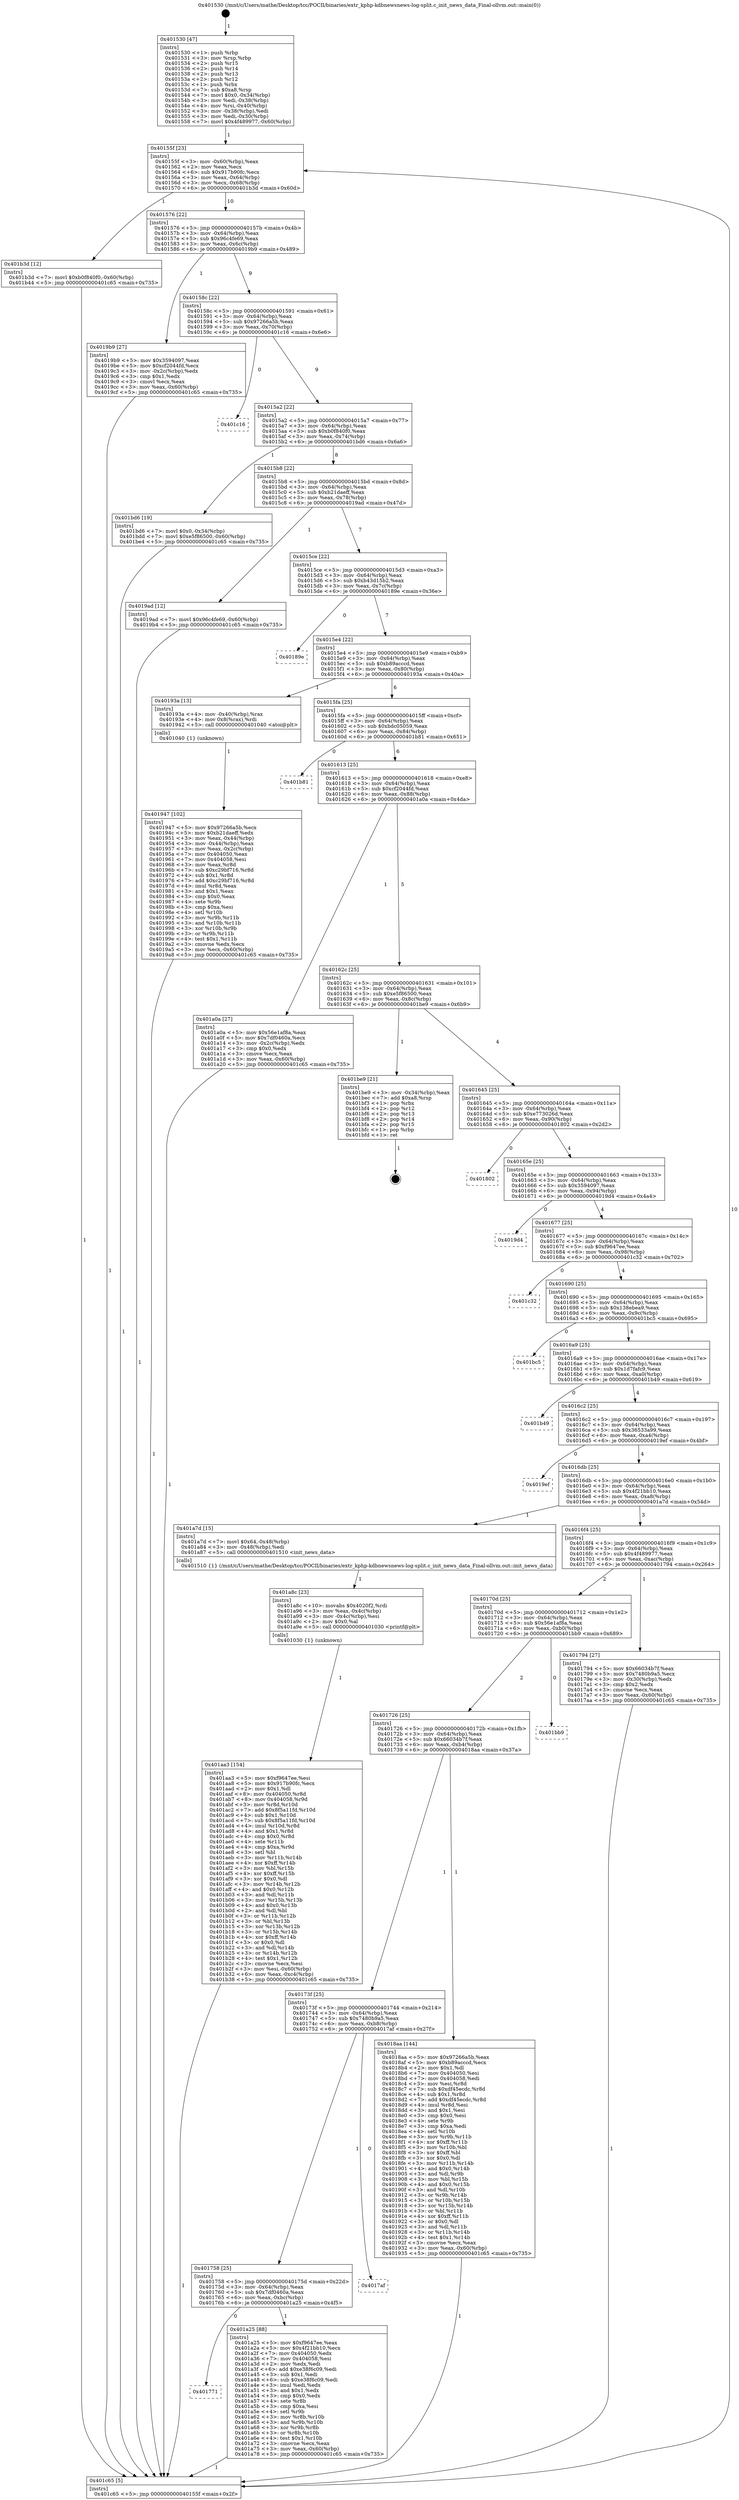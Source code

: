 digraph "0x401530" {
  label = "0x401530 (/mnt/c/Users/mathe/Desktop/tcc/POCII/binaries/extr_kphp-kdbnewsnews-log-split.c_init_news_data_Final-ollvm.out::main(0))"
  labelloc = "t"
  node[shape=record]

  Entry [label="",width=0.3,height=0.3,shape=circle,fillcolor=black,style=filled]
  "0x40155f" [label="{
     0x40155f [23]\l
     | [instrs]\l
     &nbsp;&nbsp;0x40155f \<+3\>: mov -0x60(%rbp),%eax\l
     &nbsp;&nbsp;0x401562 \<+2\>: mov %eax,%ecx\l
     &nbsp;&nbsp;0x401564 \<+6\>: sub $0x917b90fc,%ecx\l
     &nbsp;&nbsp;0x40156a \<+3\>: mov %eax,-0x64(%rbp)\l
     &nbsp;&nbsp;0x40156d \<+3\>: mov %ecx,-0x68(%rbp)\l
     &nbsp;&nbsp;0x401570 \<+6\>: je 0000000000401b3d \<main+0x60d\>\l
  }"]
  "0x401b3d" [label="{
     0x401b3d [12]\l
     | [instrs]\l
     &nbsp;&nbsp;0x401b3d \<+7\>: movl $0xb0f840f0,-0x60(%rbp)\l
     &nbsp;&nbsp;0x401b44 \<+5\>: jmp 0000000000401c65 \<main+0x735\>\l
  }"]
  "0x401576" [label="{
     0x401576 [22]\l
     | [instrs]\l
     &nbsp;&nbsp;0x401576 \<+5\>: jmp 000000000040157b \<main+0x4b\>\l
     &nbsp;&nbsp;0x40157b \<+3\>: mov -0x64(%rbp),%eax\l
     &nbsp;&nbsp;0x40157e \<+5\>: sub $0x96c4fe69,%eax\l
     &nbsp;&nbsp;0x401583 \<+3\>: mov %eax,-0x6c(%rbp)\l
     &nbsp;&nbsp;0x401586 \<+6\>: je 00000000004019b9 \<main+0x489\>\l
  }"]
  Exit [label="",width=0.3,height=0.3,shape=circle,fillcolor=black,style=filled,peripheries=2]
  "0x4019b9" [label="{
     0x4019b9 [27]\l
     | [instrs]\l
     &nbsp;&nbsp;0x4019b9 \<+5\>: mov $0x3594097,%eax\l
     &nbsp;&nbsp;0x4019be \<+5\>: mov $0xcf2044fd,%ecx\l
     &nbsp;&nbsp;0x4019c3 \<+3\>: mov -0x2c(%rbp),%edx\l
     &nbsp;&nbsp;0x4019c6 \<+3\>: cmp $0x1,%edx\l
     &nbsp;&nbsp;0x4019c9 \<+3\>: cmovl %ecx,%eax\l
     &nbsp;&nbsp;0x4019cc \<+3\>: mov %eax,-0x60(%rbp)\l
     &nbsp;&nbsp;0x4019cf \<+5\>: jmp 0000000000401c65 \<main+0x735\>\l
  }"]
  "0x40158c" [label="{
     0x40158c [22]\l
     | [instrs]\l
     &nbsp;&nbsp;0x40158c \<+5\>: jmp 0000000000401591 \<main+0x61\>\l
     &nbsp;&nbsp;0x401591 \<+3\>: mov -0x64(%rbp),%eax\l
     &nbsp;&nbsp;0x401594 \<+5\>: sub $0x97266a5b,%eax\l
     &nbsp;&nbsp;0x401599 \<+3\>: mov %eax,-0x70(%rbp)\l
     &nbsp;&nbsp;0x40159c \<+6\>: je 0000000000401c16 \<main+0x6e6\>\l
  }"]
  "0x401aa3" [label="{
     0x401aa3 [154]\l
     | [instrs]\l
     &nbsp;&nbsp;0x401aa3 \<+5\>: mov $0xf9647ee,%esi\l
     &nbsp;&nbsp;0x401aa8 \<+5\>: mov $0x917b90fc,%ecx\l
     &nbsp;&nbsp;0x401aad \<+2\>: mov $0x1,%dl\l
     &nbsp;&nbsp;0x401aaf \<+8\>: mov 0x404050,%r8d\l
     &nbsp;&nbsp;0x401ab7 \<+8\>: mov 0x404058,%r9d\l
     &nbsp;&nbsp;0x401abf \<+3\>: mov %r8d,%r10d\l
     &nbsp;&nbsp;0x401ac2 \<+7\>: add $0x8f5a11fd,%r10d\l
     &nbsp;&nbsp;0x401ac9 \<+4\>: sub $0x1,%r10d\l
     &nbsp;&nbsp;0x401acd \<+7\>: sub $0x8f5a11fd,%r10d\l
     &nbsp;&nbsp;0x401ad4 \<+4\>: imul %r10d,%r8d\l
     &nbsp;&nbsp;0x401ad8 \<+4\>: and $0x1,%r8d\l
     &nbsp;&nbsp;0x401adc \<+4\>: cmp $0x0,%r8d\l
     &nbsp;&nbsp;0x401ae0 \<+4\>: sete %r11b\l
     &nbsp;&nbsp;0x401ae4 \<+4\>: cmp $0xa,%r9d\l
     &nbsp;&nbsp;0x401ae8 \<+3\>: setl %bl\l
     &nbsp;&nbsp;0x401aeb \<+3\>: mov %r11b,%r14b\l
     &nbsp;&nbsp;0x401aee \<+4\>: xor $0xff,%r14b\l
     &nbsp;&nbsp;0x401af2 \<+3\>: mov %bl,%r15b\l
     &nbsp;&nbsp;0x401af5 \<+4\>: xor $0xff,%r15b\l
     &nbsp;&nbsp;0x401af9 \<+3\>: xor $0x0,%dl\l
     &nbsp;&nbsp;0x401afc \<+3\>: mov %r14b,%r12b\l
     &nbsp;&nbsp;0x401aff \<+4\>: and $0x0,%r12b\l
     &nbsp;&nbsp;0x401b03 \<+3\>: and %dl,%r11b\l
     &nbsp;&nbsp;0x401b06 \<+3\>: mov %r15b,%r13b\l
     &nbsp;&nbsp;0x401b09 \<+4\>: and $0x0,%r13b\l
     &nbsp;&nbsp;0x401b0d \<+2\>: and %dl,%bl\l
     &nbsp;&nbsp;0x401b0f \<+3\>: or %r11b,%r12b\l
     &nbsp;&nbsp;0x401b12 \<+3\>: or %bl,%r13b\l
     &nbsp;&nbsp;0x401b15 \<+3\>: xor %r13b,%r12b\l
     &nbsp;&nbsp;0x401b18 \<+3\>: or %r15b,%r14b\l
     &nbsp;&nbsp;0x401b1b \<+4\>: xor $0xff,%r14b\l
     &nbsp;&nbsp;0x401b1f \<+3\>: or $0x0,%dl\l
     &nbsp;&nbsp;0x401b22 \<+3\>: and %dl,%r14b\l
     &nbsp;&nbsp;0x401b25 \<+3\>: or %r14b,%r12b\l
     &nbsp;&nbsp;0x401b28 \<+4\>: test $0x1,%r12b\l
     &nbsp;&nbsp;0x401b2c \<+3\>: cmovne %ecx,%esi\l
     &nbsp;&nbsp;0x401b2f \<+3\>: mov %esi,-0x60(%rbp)\l
     &nbsp;&nbsp;0x401b32 \<+6\>: mov %eax,-0xc4(%rbp)\l
     &nbsp;&nbsp;0x401b38 \<+5\>: jmp 0000000000401c65 \<main+0x735\>\l
  }"]
  "0x401c16" [label="{
     0x401c16\l
  }", style=dashed]
  "0x4015a2" [label="{
     0x4015a2 [22]\l
     | [instrs]\l
     &nbsp;&nbsp;0x4015a2 \<+5\>: jmp 00000000004015a7 \<main+0x77\>\l
     &nbsp;&nbsp;0x4015a7 \<+3\>: mov -0x64(%rbp),%eax\l
     &nbsp;&nbsp;0x4015aa \<+5\>: sub $0xb0f840f0,%eax\l
     &nbsp;&nbsp;0x4015af \<+3\>: mov %eax,-0x74(%rbp)\l
     &nbsp;&nbsp;0x4015b2 \<+6\>: je 0000000000401bd6 \<main+0x6a6\>\l
  }"]
  "0x401a8c" [label="{
     0x401a8c [23]\l
     | [instrs]\l
     &nbsp;&nbsp;0x401a8c \<+10\>: movabs $0x4020f2,%rdi\l
     &nbsp;&nbsp;0x401a96 \<+3\>: mov %eax,-0x4c(%rbp)\l
     &nbsp;&nbsp;0x401a99 \<+3\>: mov -0x4c(%rbp),%esi\l
     &nbsp;&nbsp;0x401a9c \<+2\>: mov $0x0,%al\l
     &nbsp;&nbsp;0x401a9e \<+5\>: call 0000000000401030 \<printf@plt\>\l
     | [calls]\l
     &nbsp;&nbsp;0x401030 \{1\} (unknown)\l
  }"]
  "0x401bd6" [label="{
     0x401bd6 [19]\l
     | [instrs]\l
     &nbsp;&nbsp;0x401bd6 \<+7\>: movl $0x0,-0x34(%rbp)\l
     &nbsp;&nbsp;0x401bdd \<+7\>: movl $0xe5f86500,-0x60(%rbp)\l
     &nbsp;&nbsp;0x401be4 \<+5\>: jmp 0000000000401c65 \<main+0x735\>\l
  }"]
  "0x4015b8" [label="{
     0x4015b8 [22]\l
     | [instrs]\l
     &nbsp;&nbsp;0x4015b8 \<+5\>: jmp 00000000004015bd \<main+0x8d\>\l
     &nbsp;&nbsp;0x4015bd \<+3\>: mov -0x64(%rbp),%eax\l
     &nbsp;&nbsp;0x4015c0 \<+5\>: sub $0xb21daeff,%eax\l
     &nbsp;&nbsp;0x4015c5 \<+3\>: mov %eax,-0x78(%rbp)\l
     &nbsp;&nbsp;0x4015c8 \<+6\>: je 00000000004019ad \<main+0x47d\>\l
  }"]
  "0x401771" [label="{
     0x401771\l
  }", style=dashed]
  "0x4019ad" [label="{
     0x4019ad [12]\l
     | [instrs]\l
     &nbsp;&nbsp;0x4019ad \<+7\>: movl $0x96c4fe69,-0x60(%rbp)\l
     &nbsp;&nbsp;0x4019b4 \<+5\>: jmp 0000000000401c65 \<main+0x735\>\l
  }"]
  "0x4015ce" [label="{
     0x4015ce [22]\l
     | [instrs]\l
     &nbsp;&nbsp;0x4015ce \<+5\>: jmp 00000000004015d3 \<main+0xa3\>\l
     &nbsp;&nbsp;0x4015d3 \<+3\>: mov -0x64(%rbp),%eax\l
     &nbsp;&nbsp;0x4015d6 \<+5\>: sub $0xb43d15b2,%eax\l
     &nbsp;&nbsp;0x4015db \<+3\>: mov %eax,-0x7c(%rbp)\l
     &nbsp;&nbsp;0x4015de \<+6\>: je 000000000040189e \<main+0x36e\>\l
  }"]
  "0x401a25" [label="{
     0x401a25 [88]\l
     | [instrs]\l
     &nbsp;&nbsp;0x401a25 \<+5\>: mov $0xf9647ee,%eax\l
     &nbsp;&nbsp;0x401a2a \<+5\>: mov $0x4f21bb10,%ecx\l
     &nbsp;&nbsp;0x401a2f \<+7\>: mov 0x404050,%edx\l
     &nbsp;&nbsp;0x401a36 \<+7\>: mov 0x404058,%esi\l
     &nbsp;&nbsp;0x401a3d \<+2\>: mov %edx,%edi\l
     &nbsp;&nbsp;0x401a3f \<+6\>: add $0xe38f6c09,%edi\l
     &nbsp;&nbsp;0x401a45 \<+3\>: sub $0x1,%edi\l
     &nbsp;&nbsp;0x401a48 \<+6\>: sub $0xe38f6c09,%edi\l
     &nbsp;&nbsp;0x401a4e \<+3\>: imul %edi,%edx\l
     &nbsp;&nbsp;0x401a51 \<+3\>: and $0x1,%edx\l
     &nbsp;&nbsp;0x401a54 \<+3\>: cmp $0x0,%edx\l
     &nbsp;&nbsp;0x401a57 \<+4\>: sete %r8b\l
     &nbsp;&nbsp;0x401a5b \<+3\>: cmp $0xa,%esi\l
     &nbsp;&nbsp;0x401a5e \<+4\>: setl %r9b\l
     &nbsp;&nbsp;0x401a62 \<+3\>: mov %r8b,%r10b\l
     &nbsp;&nbsp;0x401a65 \<+3\>: and %r9b,%r10b\l
     &nbsp;&nbsp;0x401a68 \<+3\>: xor %r9b,%r8b\l
     &nbsp;&nbsp;0x401a6b \<+3\>: or %r8b,%r10b\l
     &nbsp;&nbsp;0x401a6e \<+4\>: test $0x1,%r10b\l
     &nbsp;&nbsp;0x401a72 \<+3\>: cmovne %ecx,%eax\l
     &nbsp;&nbsp;0x401a75 \<+3\>: mov %eax,-0x60(%rbp)\l
     &nbsp;&nbsp;0x401a78 \<+5\>: jmp 0000000000401c65 \<main+0x735\>\l
  }"]
  "0x40189e" [label="{
     0x40189e\l
  }", style=dashed]
  "0x4015e4" [label="{
     0x4015e4 [22]\l
     | [instrs]\l
     &nbsp;&nbsp;0x4015e4 \<+5\>: jmp 00000000004015e9 \<main+0xb9\>\l
     &nbsp;&nbsp;0x4015e9 \<+3\>: mov -0x64(%rbp),%eax\l
     &nbsp;&nbsp;0x4015ec \<+5\>: sub $0xb89acccd,%eax\l
     &nbsp;&nbsp;0x4015f1 \<+3\>: mov %eax,-0x80(%rbp)\l
     &nbsp;&nbsp;0x4015f4 \<+6\>: je 000000000040193a \<main+0x40a\>\l
  }"]
  "0x401758" [label="{
     0x401758 [25]\l
     | [instrs]\l
     &nbsp;&nbsp;0x401758 \<+5\>: jmp 000000000040175d \<main+0x22d\>\l
     &nbsp;&nbsp;0x40175d \<+3\>: mov -0x64(%rbp),%eax\l
     &nbsp;&nbsp;0x401760 \<+5\>: sub $0x7df0460a,%eax\l
     &nbsp;&nbsp;0x401765 \<+6\>: mov %eax,-0xbc(%rbp)\l
     &nbsp;&nbsp;0x40176b \<+6\>: je 0000000000401a25 \<main+0x4f5\>\l
  }"]
  "0x40193a" [label="{
     0x40193a [13]\l
     | [instrs]\l
     &nbsp;&nbsp;0x40193a \<+4\>: mov -0x40(%rbp),%rax\l
     &nbsp;&nbsp;0x40193e \<+4\>: mov 0x8(%rax),%rdi\l
     &nbsp;&nbsp;0x401942 \<+5\>: call 0000000000401040 \<atoi@plt\>\l
     | [calls]\l
     &nbsp;&nbsp;0x401040 \{1\} (unknown)\l
  }"]
  "0x4015fa" [label="{
     0x4015fa [25]\l
     | [instrs]\l
     &nbsp;&nbsp;0x4015fa \<+5\>: jmp 00000000004015ff \<main+0xcf\>\l
     &nbsp;&nbsp;0x4015ff \<+3\>: mov -0x64(%rbp),%eax\l
     &nbsp;&nbsp;0x401602 \<+5\>: sub $0xbdc05059,%eax\l
     &nbsp;&nbsp;0x401607 \<+6\>: mov %eax,-0x84(%rbp)\l
     &nbsp;&nbsp;0x40160d \<+6\>: je 0000000000401b81 \<main+0x651\>\l
  }"]
  "0x4017af" [label="{
     0x4017af\l
  }", style=dashed]
  "0x401b81" [label="{
     0x401b81\l
  }", style=dashed]
  "0x401613" [label="{
     0x401613 [25]\l
     | [instrs]\l
     &nbsp;&nbsp;0x401613 \<+5\>: jmp 0000000000401618 \<main+0xe8\>\l
     &nbsp;&nbsp;0x401618 \<+3\>: mov -0x64(%rbp),%eax\l
     &nbsp;&nbsp;0x40161b \<+5\>: sub $0xcf2044fd,%eax\l
     &nbsp;&nbsp;0x401620 \<+6\>: mov %eax,-0x88(%rbp)\l
     &nbsp;&nbsp;0x401626 \<+6\>: je 0000000000401a0a \<main+0x4da\>\l
  }"]
  "0x401947" [label="{
     0x401947 [102]\l
     | [instrs]\l
     &nbsp;&nbsp;0x401947 \<+5\>: mov $0x97266a5b,%ecx\l
     &nbsp;&nbsp;0x40194c \<+5\>: mov $0xb21daeff,%edx\l
     &nbsp;&nbsp;0x401951 \<+3\>: mov %eax,-0x44(%rbp)\l
     &nbsp;&nbsp;0x401954 \<+3\>: mov -0x44(%rbp),%eax\l
     &nbsp;&nbsp;0x401957 \<+3\>: mov %eax,-0x2c(%rbp)\l
     &nbsp;&nbsp;0x40195a \<+7\>: mov 0x404050,%eax\l
     &nbsp;&nbsp;0x401961 \<+7\>: mov 0x404058,%esi\l
     &nbsp;&nbsp;0x401968 \<+3\>: mov %eax,%r8d\l
     &nbsp;&nbsp;0x40196b \<+7\>: sub $0xc29bf716,%r8d\l
     &nbsp;&nbsp;0x401972 \<+4\>: sub $0x1,%r8d\l
     &nbsp;&nbsp;0x401976 \<+7\>: add $0xc29bf716,%r8d\l
     &nbsp;&nbsp;0x40197d \<+4\>: imul %r8d,%eax\l
     &nbsp;&nbsp;0x401981 \<+3\>: and $0x1,%eax\l
     &nbsp;&nbsp;0x401984 \<+3\>: cmp $0x0,%eax\l
     &nbsp;&nbsp;0x401987 \<+4\>: sete %r9b\l
     &nbsp;&nbsp;0x40198b \<+3\>: cmp $0xa,%esi\l
     &nbsp;&nbsp;0x40198e \<+4\>: setl %r10b\l
     &nbsp;&nbsp;0x401992 \<+3\>: mov %r9b,%r11b\l
     &nbsp;&nbsp;0x401995 \<+3\>: and %r10b,%r11b\l
     &nbsp;&nbsp;0x401998 \<+3\>: xor %r10b,%r9b\l
     &nbsp;&nbsp;0x40199b \<+3\>: or %r9b,%r11b\l
     &nbsp;&nbsp;0x40199e \<+4\>: test $0x1,%r11b\l
     &nbsp;&nbsp;0x4019a2 \<+3\>: cmovne %edx,%ecx\l
     &nbsp;&nbsp;0x4019a5 \<+3\>: mov %ecx,-0x60(%rbp)\l
     &nbsp;&nbsp;0x4019a8 \<+5\>: jmp 0000000000401c65 \<main+0x735\>\l
  }"]
  "0x401a0a" [label="{
     0x401a0a [27]\l
     | [instrs]\l
     &nbsp;&nbsp;0x401a0a \<+5\>: mov $0x56e1af8a,%eax\l
     &nbsp;&nbsp;0x401a0f \<+5\>: mov $0x7df0460a,%ecx\l
     &nbsp;&nbsp;0x401a14 \<+3\>: mov -0x2c(%rbp),%edx\l
     &nbsp;&nbsp;0x401a17 \<+3\>: cmp $0x0,%edx\l
     &nbsp;&nbsp;0x401a1a \<+3\>: cmove %ecx,%eax\l
     &nbsp;&nbsp;0x401a1d \<+3\>: mov %eax,-0x60(%rbp)\l
     &nbsp;&nbsp;0x401a20 \<+5\>: jmp 0000000000401c65 \<main+0x735\>\l
  }"]
  "0x40162c" [label="{
     0x40162c [25]\l
     | [instrs]\l
     &nbsp;&nbsp;0x40162c \<+5\>: jmp 0000000000401631 \<main+0x101\>\l
     &nbsp;&nbsp;0x401631 \<+3\>: mov -0x64(%rbp),%eax\l
     &nbsp;&nbsp;0x401634 \<+5\>: sub $0xe5f86500,%eax\l
     &nbsp;&nbsp;0x401639 \<+6\>: mov %eax,-0x8c(%rbp)\l
     &nbsp;&nbsp;0x40163f \<+6\>: je 0000000000401be9 \<main+0x6b9\>\l
  }"]
  "0x40173f" [label="{
     0x40173f [25]\l
     | [instrs]\l
     &nbsp;&nbsp;0x40173f \<+5\>: jmp 0000000000401744 \<main+0x214\>\l
     &nbsp;&nbsp;0x401744 \<+3\>: mov -0x64(%rbp),%eax\l
     &nbsp;&nbsp;0x401747 \<+5\>: sub $0x7480b9a5,%eax\l
     &nbsp;&nbsp;0x40174c \<+6\>: mov %eax,-0xb8(%rbp)\l
     &nbsp;&nbsp;0x401752 \<+6\>: je 00000000004017af \<main+0x27f\>\l
  }"]
  "0x401be9" [label="{
     0x401be9 [21]\l
     | [instrs]\l
     &nbsp;&nbsp;0x401be9 \<+3\>: mov -0x34(%rbp),%eax\l
     &nbsp;&nbsp;0x401bec \<+7\>: add $0xa8,%rsp\l
     &nbsp;&nbsp;0x401bf3 \<+1\>: pop %rbx\l
     &nbsp;&nbsp;0x401bf4 \<+2\>: pop %r12\l
     &nbsp;&nbsp;0x401bf6 \<+2\>: pop %r13\l
     &nbsp;&nbsp;0x401bf8 \<+2\>: pop %r14\l
     &nbsp;&nbsp;0x401bfa \<+2\>: pop %r15\l
     &nbsp;&nbsp;0x401bfc \<+1\>: pop %rbp\l
     &nbsp;&nbsp;0x401bfd \<+1\>: ret\l
  }"]
  "0x401645" [label="{
     0x401645 [25]\l
     | [instrs]\l
     &nbsp;&nbsp;0x401645 \<+5\>: jmp 000000000040164a \<main+0x11a\>\l
     &nbsp;&nbsp;0x40164a \<+3\>: mov -0x64(%rbp),%eax\l
     &nbsp;&nbsp;0x40164d \<+5\>: sub $0xe773026d,%eax\l
     &nbsp;&nbsp;0x401652 \<+6\>: mov %eax,-0x90(%rbp)\l
     &nbsp;&nbsp;0x401658 \<+6\>: je 0000000000401802 \<main+0x2d2\>\l
  }"]
  "0x4018aa" [label="{
     0x4018aa [144]\l
     | [instrs]\l
     &nbsp;&nbsp;0x4018aa \<+5\>: mov $0x97266a5b,%eax\l
     &nbsp;&nbsp;0x4018af \<+5\>: mov $0xb89acccd,%ecx\l
     &nbsp;&nbsp;0x4018b4 \<+2\>: mov $0x1,%dl\l
     &nbsp;&nbsp;0x4018b6 \<+7\>: mov 0x404050,%esi\l
     &nbsp;&nbsp;0x4018bd \<+7\>: mov 0x404058,%edi\l
     &nbsp;&nbsp;0x4018c4 \<+3\>: mov %esi,%r8d\l
     &nbsp;&nbsp;0x4018c7 \<+7\>: sub $0xdf45ecdc,%r8d\l
     &nbsp;&nbsp;0x4018ce \<+4\>: sub $0x1,%r8d\l
     &nbsp;&nbsp;0x4018d2 \<+7\>: add $0xdf45ecdc,%r8d\l
     &nbsp;&nbsp;0x4018d9 \<+4\>: imul %r8d,%esi\l
     &nbsp;&nbsp;0x4018dd \<+3\>: and $0x1,%esi\l
     &nbsp;&nbsp;0x4018e0 \<+3\>: cmp $0x0,%esi\l
     &nbsp;&nbsp;0x4018e3 \<+4\>: sete %r9b\l
     &nbsp;&nbsp;0x4018e7 \<+3\>: cmp $0xa,%edi\l
     &nbsp;&nbsp;0x4018ea \<+4\>: setl %r10b\l
     &nbsp;&nbsp;0x4018ee \<+3\>: mov %r9b,%r11b\l
     &nbsp;&nbsp;0x4018f1 \<+4\>: xor $0xff,%r11b\l
     &nbsp;&nbsp;0x4018f5 \<+3\>: mov %r10b,%bl\l
     &nbsp;&nbsp;0x4018f8 \<+3\>: xor $0xff,%bl\l
     &nbsp;&nbsp;0x4018fb \<+3\>: xor $0x0,%dl\l
     &nbsp;&nbsp;0x4018fe \<+3\>: mov %r11b,%r14b\l
     &nbsp;&nbsp;0x401901 \<+4\>: and $0x0,%r14b\l
     &nbsp;&nbsp;0x401905 \<+3\>: and %dl,%r9b\l
     &nbsp;&nbsp;0x401908 \<+3\>: mov %bl,%r15b\l
     &nbsp;&nbsp;0x40190b \<+4\>: and $0x0,%r15b\l
     &nbsp;&nbsp;0x40190f \<+3\>: and %dl,%r10b\l
     &nbsp;&nbsp;0x401912 \<+3\>: or %r9b,%r14b\l
     &nbsp;&nbsp;0x401915 \<+3\>: or %r10b,%r15b\l
     &nbsp;&nbsp;0x401918 \<+3\>: xor %r15b,%r14b\l
     &nbsp;&nbsp;0x40191b \<+3\>: or %bl,%r11b\l
     &nbsp;&nbsp;0x40191e \<+4\>: xor $0xff,%r11b\l
     &nbsp;&nbsp;0x401922 \<+3\>: or $0x0,%dl\l
     &nbsp;&nbsp;0x401925 \<+3\>: and %dl,%r11b\l
     &nbsp;&nbsp;0x401928 \<+3\>: or %r11b,%r14b\l
     &nbsp;&nbsp;0x40192b \<+4\>: test $0x1,%r14b\l
     &nbsp;&nbsp;0x40192f \<+3\>: cmovne %ecx,%eax\l
     &nbsp;&nbsp;0x401932 \<+3\>: mov %eax,-0x60(%rbp)\l
     &nbsp;&nbsp;0x401935 \<+5\>: jmp 0000000000401c65 \<main+0x735\>\l
  }"]
  "0x401802" [label="{
     0x401802\l
  }", style=dashed]
  "0x40165e" [label="{
     0x40165e [25]\l
     | [instrs]\l
     &nbsp;&nbsp;0x40165e \<+5\>: jmp 0000000000401663 \<main+0x133\>\l
     &nbsp;&nbsp;0x401663 \<+3\>: mov -0x64(%rbp),%eax\l
     &nbsp;&nbsp;0x401666 \<+5\>: sub $0x3594097,%eax\l
     &nbsp;&nbsp;0x40166b \<+6\>: mov %eax,-0x94(%rbp)\l
     &nbsp;&nbsp;0x401671 \<+6\>: je 00000000004019d4 \<main+0x4a4\>\l
  }"]
  "0x401726" [label="{
     0x401726 [25]\l
     | [instrs]\l
     &nbsp;&nbsp;0x401726 \<+5\>: jmp 000000000040172b \<main+0x1fb\>\l
     &nbsp;&nbsp;0x40172b \<+3\>: mov -0x64(%rbp),%eax\l
     &nbsp;&nbsp;0x40172e \<+5\>: sub $0x66034b7f,%eax\l
     &nbsp;&nbsp;0x401733 \<+6\>: mov %eax,-0xb4(%rbp)\l
     &nbsp;&nbsp;0x401739 \<+6\>: je 00000000004018aa \<main+0x37a\>\l
  }"]
  "0x4019d4" [label="{
     0x4019d4\l
  }", style=dashed]
  "0x401677" [label="{
     0x401677 [25]\l
     | [instrs]\l
     &nbsp;&nbsp;0x401677 \<+5\>: jmp 000000000040167c \<main+0x14c\>\l
     &nbsp;&nbsp;0x40167c \<+3\>: mov -0x64(%rbp),%eax\l
     &nbsp;&nbsp;0x40167f \<+5\>: sub $0xf9647ee,%eax\l
     &nbsp;&nbsp;0x401684 \<+6\>: mov %eax,-0x98(%rbp)\l
     &nbsp;&nbsp;0x40168a \<+6\>: je 0000000000401c32 \<main+0x702\>\l
  }"]
  "0x401bb9" [label="{
     0x401bb9\l
  }", style=dashed]
  "0x401c32" [label="{
     0x401c32\l
  }", style=dashed]
  "0x401690" [label="{
     0x401690 [25]\l
     | [instrs]\l
     &nbsp;&nbsp;0x401690 \<+5\>: jmp 0000000000401695 \<main+0x165\>\l
     &nbsp;&nbsp;0x401695 \<+3\>: mov -0x64(%rbp),%eax\l
     &nbsp;&nbsp;0x401698 \<+5\>: sub $0x138ebea9,%eax\l
     &nbsp;&nbsp;0x40169d \<+6\>: mov %eax,-0x9c(%rbp)\l
     &nbsp;&nbsp;0x4016a3 \<+6\>: je 0000000000401bc5 \<main+0x695\>\l
  }"]
  "0x401530" [label="{
     0x401530 [47]\l
     | [instrs]\l
     &nbsp;&nbsp;0x401530 \<+1\>: push %rbp\l
     &nbsp;&nbsp;0x401531 \<+3\>: mov %rsp,%rbp\l
     &nbsp;&nbsp;0x401534 \<+2\>: push %r15\l
     &nbsp;&nbsp;0x401536 \<+2\>: push %r14\l
     &nbsp;&nbsp;0x401538 \<+2\>: push %r13\l
     &nbsp;&nbsp;0x40153a \<+2\>: push %r12\l
     &nbsp;&nbsp;0x40153c \<+1\>: push %rbx\l
     &nbsp;&nbsp;0x40153d \<+7\>: sub $0xa8,%rsp\l
     &nbsp;&nbsp;0x401544 \<+7\>: movl $0x0,-0x34(%rbp)\l
     &nbsp;&nbsp;0x40154b \<+3\>: mov %edi,-0x38(%rbp)\l
     &nbsp;&nbsp;0x40154e \<+4\>: mov %rsi,-0x40(%rbp)\l
     &nbsp;&nbsp;0x401552 \<+3\>: mov -0x38(%rbp),%edi\l
     &nbsp;&nbsp;0x401555 \<+3\>: mov %edi,-0x30(%rbp)\l
     &nbsp;&nbsp;0x401558 \<+7\>: movl $0x4f489977,-0x60(%rbp)\l
  }"]
  "0x401bc5" [label="{
     0x401bc5\l
  }", style=dashed]
  "0x4016a9" [label="{
     0x4016a9 [25]\l
     | [instrs]\l
     &nbsp;&nbsp;0x4016a9 \<+5\>: jmp 00000000004016ae \<main+0x17e\>\l
     &nbsp;&nbsp;0x4016ae \<+3\>: mov -0x64(%rbp),%eax\l
     &nbsp;&nbsp;0x4016b1 \<+5\>: sub $0x1d7fafc9,%eax\l
     &nbsp;&nbsp;0x4016b6 \<+6\>: mov %eax,-0xa0(%rbp)\l
     &nbsp;&nbsp;0x4016bc \<+6\>: je 0000000000401b49 \<main+0x619\>\l
  }"]
  "0x401c65" [label="{
     0x401c65 [5]\l
     | [instrs]\l
     &nbsp;&nbsp;0x401c65 \<+5\>: jmp 000000000040155f \<main+0x2f\>\l
  }"]
  "0x401b49" [label="{
     0x401b49\l
  }", style=dashed]
  "0x4016c2" [label="{
     0x4016c2 [25]\l
     | [instrs]\l
     &nbsp;&nbsp;0x4016c2 \<+5\>: jmp 00000000004016c7 \<main+0x197\>\l
     &nbsp;&nbsp;0x4016c7 \<+3\>: mov -0x64(%rbp),%eax\l
     &nbsp;&nbsp;0x4016ca \<+5\>: sub $0x36533a99,%eax\l
     &nbsp;&nbsp;0x4016cf \<+6\>: mov %eax,-0xa4(%rbp)\l
     &nbsp;&nbsp;0x4016d5 \<+6\>: je 00000000004019ef \<main+0x4bf\>\l
  }"]
  "0x40170d" [label="{
     0x40170d [25]\l
     | [instrs]\l
     &nbsp;&nbsp;0x40170d \<+5\>: jmp 0000000000401712 \<main+0x1e2\>\l
     &nbsp;&nbsp;0x401712 \<+3\>: mov -0x64(%rbp),%eax\l
     &nbsp;&nbsp;0x401715 \<+5\>: sub $0x56e1af8a,%eax\l
     &nbsp;&nbsp;0x40171a \<+6\>: mov %eax,-0xb0(%rbp)\l
     &nbsp;&nbsp;0x401720 \<+6\>: je 0000000000401bb9 \<main+0x689\>\l
  }"]
  "0x4019ef" [label="{
     0x4019ef\l
  }", style=dashed]
  "0x4016db" [label="{
     0x4016db [25]\l
     | [instrs]\l
     &nbsp;&nbsp;0x4016db \<+5\>: jmp 00000000004016e0 \<main+0x1b0\>\l
     &nbsp;&nbsp;0x4016e0 \<+3\>: mov -0x64(%rbp),%eax\l
     &nbsp;&nbsp;0x4016e3 \<+5\>: sub $0x4f21bb10,%eax\l
     &nbsp;&nbsp;0x4016e8 \<+6\>: mov %eax,-0xa8(%rbp)\l
     &nbsp;&nbsp;0x4016ee \<+6\>: je 0000000000401a7d \<main+0x54d\>\l
  }"]
  "0x401794" [label="{
     0x401794 [27]\l
     | [instrs]\l
     &nbsp;&nbsp;0x401794 \<+5\>: mov $0x66034b7f,%eax\l
     &nbsp;&nbsp;0x401799 \<+5\>: mov $0x7480b9a5,%ecx\l
     &nbsp;&nbsp;0x40179e \<+3\>: mov -0x30(%rbp),%edx\l
     &nbsp;&nbsp;0x4017a1 \<+3\>: cmp $0x2,%edx\l
     &nbsp;&nbsp;0x4017a4 \<+3\>: cmovne %ecx,%eax\l
     &nbsp;&nbsp;0x4017a7 \<+3\>: mov %eax,-0x60(%rbp)\l
     &nbsp;&nbsp;0x4017aa \<+5\>: jmp 0000000000401c65 \<main+0x735\>\l
  }"]
  "0x401a7d" [label="{
     0x401a7d [15]\l
     | [instrs]\l
     &nbsp;&nbsp;0x401a7d \<+7\>: movl $0x64,-0x48(%rbp)\l
     &nbsp;&nbsp;0x401a84 \<+3\>: mov -0x48(%rbp),%edi\l
     &nbsp;&nbsp;0x401a87 \<+5\>: call 0000000000401510 \<init_news_data\>\l
     | [calls]\l
     &nbsp;&nbsp;0x401510 \{1\} (/mnt/c/Users/mathe/Desktop/tcc/POCII/binaries/extr_kphp-kdbnewsnews-log-split.c_init_news_data_Final-ollvm.out::init_news_data)\l
  }"]
  "0x4016f4" [label="{
     0x4016f4 [25]\l
     | [instrs]\l
     &nbsp;&nbsp;0x4016f4 \<+5\>: jmp 00000000004016f9 \<main+0x1c9\>\l
     &nbsp;&nbsp;0x4016f9 \<+3\>: mov -0x64(%rbp),%eax\l
     &nbsp;&nbsp;0x4016fc \<+5\>: sub $0x4f489977,%eax\l
     &nbsp;&nbsp;0x401701 \<+6\>: mov %eax,-0xac(%rbp)\l
     &nbsp;&nbsp;0x401707 \<+6\>: je 0000000000401794 \<main+0x264\>\l
  }"]
  Entry -> "0x401530" [label=" 1"]
  "0x40155f" -> "0x401b3d" [label=" 1"]
  "0x40155f" -> "0x401576" [label=" 10"]
  "0x401be9" -> Exit [label=" 1"]
  "0x401576" -> "0x4019b9" [label=" 1"]
  "0x401576" -> "0x40158c" [label=" 9"]
  "0x401bd6" -> "0x401c65" [label=" 1"]
  "0x40158c" -> "0x401c16" [label=" 0"]
  "0x40158c" -> "0x4015a2" [label=" 9"]
  "0x401b3d" -> "0x401c65" [label=" 1"]
  "0x4015a2" -> "0x401bd6" [label=" 1"]
  "0x4015a2" -> "0x4015b8" [label=" 8"]
  "0x401aa3" -> "0x401c65" [label=" 1"]
  "0x4015b8" -> "0x4019ad" [label=" 1"]
  "0x4015b8" -> "0x4015ce" [label=" 7"]
  "0x401a8c" -> "0x401aa3" [label=" 1"]
  "0x4015ce" -> "0x40189e" [label=" 0"]
  "0x4015ce" -> "0x4015e4" [label=" 7"]
  "0x401a7d" -> "0x401a8c" [label=" 1"]
  "0x4015e4" -> "0x40193a" [label=" 1"]
  "0x4015e4" -> "0x4015fa" [label=" 6"]
  "0x401758" -> "0x401771" [label=" 0"]
  "0x4015fa" -> "0x401b81" [label=" 0"]
  "0x4015fa" -> "0x401613" [label=" 6"]
  "0x401758" -> "0x401a25" [label=" 1"]
  "0x401613" -> "0x401a0a" [label=" 1"]
  "0x401613" -> "0x40162c" [label=" 5"]
  "0x40173f" -> "0x401758" [label=" 1"]
  "0x40162c" -> "0x401be9" [label=" 1"]
  "0x40162c" -> "0x401645" [label=" 4"]
  "0x40173f" -> "0x4017af" [label=" 0"]
  "0x401645" -> "0x401802" [label=" 0"]
  "0x401645" -> "0x40165e" [label=" 4"]
  "0x401a25" -> "0x401c65" [label=" 1"]
  "0x40165e" -> "0x4019d4" [label=" 0"]
  "0x40165e" -> "0x401677" [label=" 4"]
  "0x4019b9" -> "0x401c65" [label=" 1"]
  "0x401677" -> "0x401c32" [label=" 0"]
  "0x401677" -> "0x401690" [label=" 4"]
  "0x4019ad" -> "0x401c65" [label=" 1"]
  "0x401690" -> "0x401bc5" [label=" 0"]
  "0x401690" -> "0x4016a9" [label=" 4"]
  "0x40193a" -> "0x401947" [label=" 1"]
  "0x4016a9" -> "0x401b49" [label=" 0"]
  "0x4016a9" -> "0x4016c2" [label=" 4"]
  "0x4018aa" -> "0x401c65" [label=" 1"]
  "0x4016c2" -> "0x4019ef" [label=" 0"]
  "0x4016c2" -> "0x4016db" [label=" 4"]
  "0x401726" -> "0x40173f" [label=" 1"]
  "0x4016db" -> "0x401a7d" [label=" 1"]
  "0x4016db" -> "0x4016f4" [label=" 3"]
  "0x401726" -> "0x4018aa" [label=" 1"]
  "0x4016f4" -> "0x401794" [label=" 1"]
  "0x4016f4" -> "0x40170d" [label=" 2"]
  "0x401794" -> "0x401c65" [label=" 1"]
  "0x401530" -> "0x40155f" [label=" 1"]
  "0x401c65" -> "0x40155f" [label=" 10"]
  "0x401947" -> "0x401c65" [label=" 1"]
  "0x40170d" -> "0x401bb9" [label=" 0"]
  "0x40170d" -> "0x401726" [label=" 2"]
  "0x401a0a" -> "0x401c65" [label=" 1"]
}
